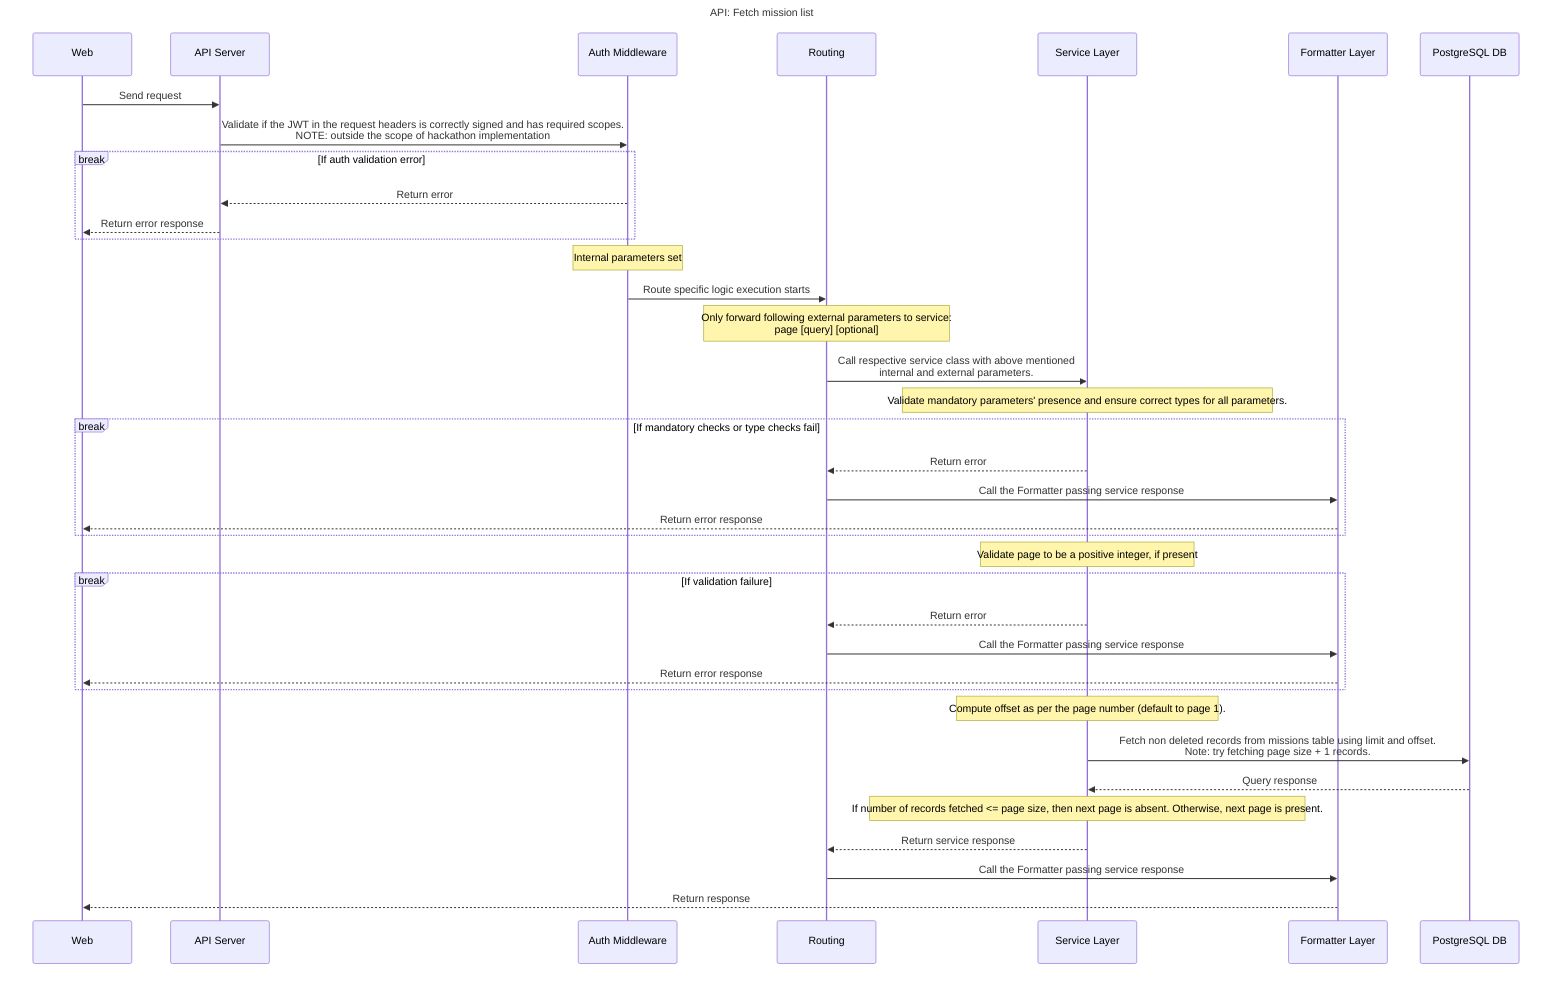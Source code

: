 sequenceDiagram
    title: API: Fetch mission list
    participant Client as Web
    participant API as API Server
    participant Auth as Auth Middleware
    participant Routing
    participant Service as Service Layer
    participant Formatter as Formatter Layer
    participant DB as PostgreSQL DB

    Client->>API: Send request
    API->>Auth: Validate if the JWT in the request headers is correctly signed and has required scopes.<br>NOTE: outside the scope of hackathon implementation

    break If auth validation error
        Auth -->> API: Return error
        API-->>Client: Return error response
    end

    note over Auth: Internal parameters set

    Auth ->> Routing: Route specific logic execution starts

    note over Routing: Only forward following external parameters to service:<br>page [query] [optional]

    Routing ->> Service: Call respective service class with above mentioned<br>internal and external parameters.

    note over Service: Validate mandatory parameters' presence and ensure correct types for all parameters.

    break If mandatory checks or type checks fail
        Service -->> Routing: Return error
        Routing ->> Formatter: Call the Formatter passing service response
        Formatter-->>Client: Return error response
    end

    note over Service: Validate page to be a positive integer, if present

    break If validation failure
        Service -->> Routing: Return error
        Routing ->> Formatter: Call the Formatter passing service response
        Formatter-->>Client: Return error response
    end

    note over Service: Compute offset as per the page number (default to page 1).

    Service ->> DB: Fetch non deleted records from missions table using limit and offset.<br>Note: try fetching page size + 1 records.
    DB -->> Service: Query response

    note over Service: If number of records fetched <= page size, then next page is absent. Otherwise, next page is present.

    Service -->> Routing: Return service response
    Routing ->> Formatter: Call the Formatter passing service response
    Formatter-->>Client: Return response